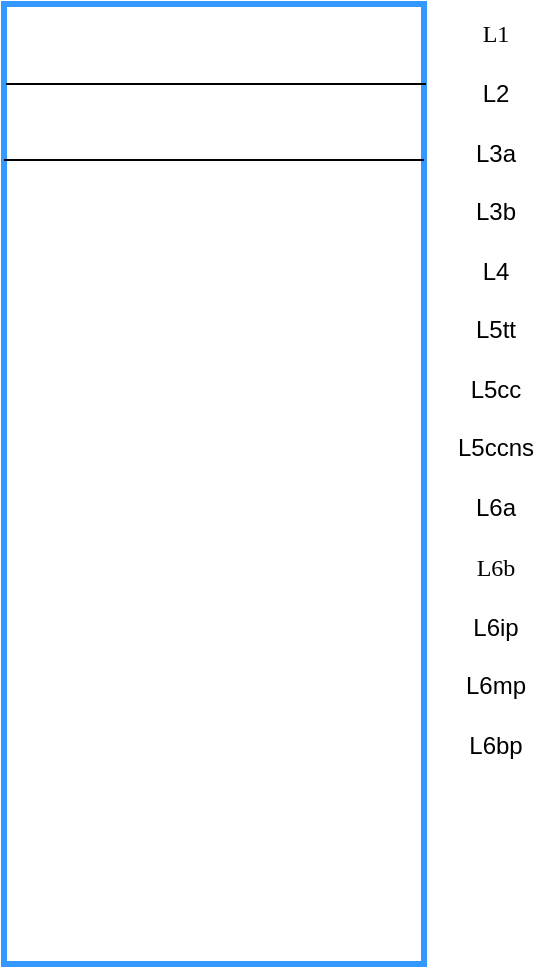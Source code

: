 <mxGraphModel dx="568" dy="477" grid="1" gridSize="5" guides="1" tooltips="1" connect="1" arrows="1" fold="1" page="1" pageScale="1" pageWidth="850" pageHeight="1100" background="#ffffff"><root><mxCell id="0"/><mxCell id="1" parent="0"/><mxCell id="2" value="" style="rounded=0;whiteSpace=wrap;html=1;strokeWidth=3;strokeColor=#3399FF;fillColor=none;" parent="1" vertex="1"><mxGeometry x="94" y="40" width="210" height="480" as="geometry"/></mxCell><mxCell id="20" value="L3b" style="text;html=1;strokeColor=none;fillColor=none;align=center;verticalAlign=middle;whiteSpace=wrap;rounded=0;" parent="1" vertex="1"><mxGeometry x="320" y="134" width="40" height="20" as="geometry"/></mxCell><mxCell id="26" value="L5tt" style="text;html=1;strokeColor=none;fillColor=none;align=center;verticalAlign=middle;whiteSpace=wrap;rounded=0;" parent="1" vertex="1"><mxGeometry x="320" y="193" width="40" height="20" as="geometry"/></mxCell><mxCell id="29" value="L5cc" style="text;html=1;strokeColor=none;fillColor=none;align=center;verticalAlign=middle;whiteSpace=wrap;rounded=0;" parent="1" vertex="1"><mxGeometry x="320" y="223" width="40" height="20" as="geometry"/></mxCell><mxCell id="32" value="L5ccns" style="text;html=1;strokeColor=none;fillColor=none;align=center;verticalAlign=middle;whiteSpace=wrap;rounded=0;" parent="1" vertex="1"><mxGeometry x="320" y="252" width="40" height="20" as="geometry"/></mxCell><mxCell id="7" value="&lt;font face=&quot;Verdana&quot;&gt;L1&lt;/font&gt;" style="text;html=1;strokeColor=none;fillColor=none;align=center;verticalAlign=middle;whiteSpace=wrap;rounded=0;" parent="1" vertex="1"><mxGeometry x="320" y="45" width="40" height="20" as="geometry"/></mxCell><mxCell id="17" value="L3a" style="text;html=1;strokeColor=none;fillColor=none;align=center;verticalAlign=middle;whiteSpace=wrap;rounded=0;" parent="1" vertex="1"><mxGeometry x="320" y="105" width="40" height="20" as="geometry"/></mxCell><mxCell id="14" value="L2" style="text;html=1;strokeColor=none;fillColor=none;align=center;verticalAlign=middle;whiteSpace=wrap;rounded=0;" parent="1" vertex="1"><mxGeometry x="320" y="75" width="40" height="20" as="geometry"/></mxCell><mxCell id="23" value="L4" style="text;html=1;strokeColor=none;fillColor=none;align=center;verticalAlign=middle;whiteSpace=wrap;rounded=0;" parent="1" vertex="1"><mxGeometry x="320" y="164" width="40" height="20" as="geometry"/></mxCell><mxCell id="35" value="L6a" style="text;html=1;strokeColor=none;fillColor=none;align=center;verticalAlign=middle;whiteSpace=wrap;rounded=0;" parent="1" vertex="1"><mxGeometry x="320" y="282" width="40" height="20" as="geometry"/></mxCell><mxCell id="38" value="&lt;font face=&quot;Verdana&quot;&gt;L6b&lt;/font&gt;" style="text;html=1;strokeColor=none;fillColor=none;align=center;verticalAlign=middle;whiteSpace=wrap;rounded=0;" parent="1" vertex="1"><mxGeometry x="320" y="312" width="40" height="20" as="geometry"/></mxCell><mxCell id="41" value="L6ip" style="text;html=1;strokeColor=none;fillColor=none;align=center;verticalAlign=middle;whiteSpace=wrap;rounded=0;" parent="1" vertex="1"><mxGeometry x="320" y="342" width="40" height="20" as="geometry"/></mxCell><mxCell id="47" value="L6bp" style="text;html=1;strokeColor=none;fillColor=none;align=center;verticalAlign=middle;whiteSpace=wrap;rounded=0;" parent="1" vertex="1"><mxGeometry x="320" y="401" width="40" height="20" as="geometry"/></mxCell><mxCell id="44" value="L6mp" style="text;html=1;strokeColor=none;fillColor=none;align=center;verticalAlign=middle;whiteSpace=wrap;rounded=0;" parent="1" vertex="1"><mxGeometry x="320" y="371" width="40" height="20" as="geometry"/></mxCell><mxCell id="63" value="" style="endArrow=none;html=1;" edge="1" parent="1"><mxGeometry width="50" height="50" relative="1" as="geometry"><mxPoint x="95" y="80" as="sourcePoint"/><mxPoint x="305" y="80" as="targetPoint"/></mxGeometry></mxCell><mxCell id="66" value="" style="endArrow=none;html=1;" edge="1" parent="1"><mxGeometry width="50" height="50" relative="1" as="geometry"><mxPoint x="94" y="118" as="sourcePoint"/><mxPoint x="304" y="118" as="targetPoint"/></mxGeometry></mxCell></root></mxGraphModel>